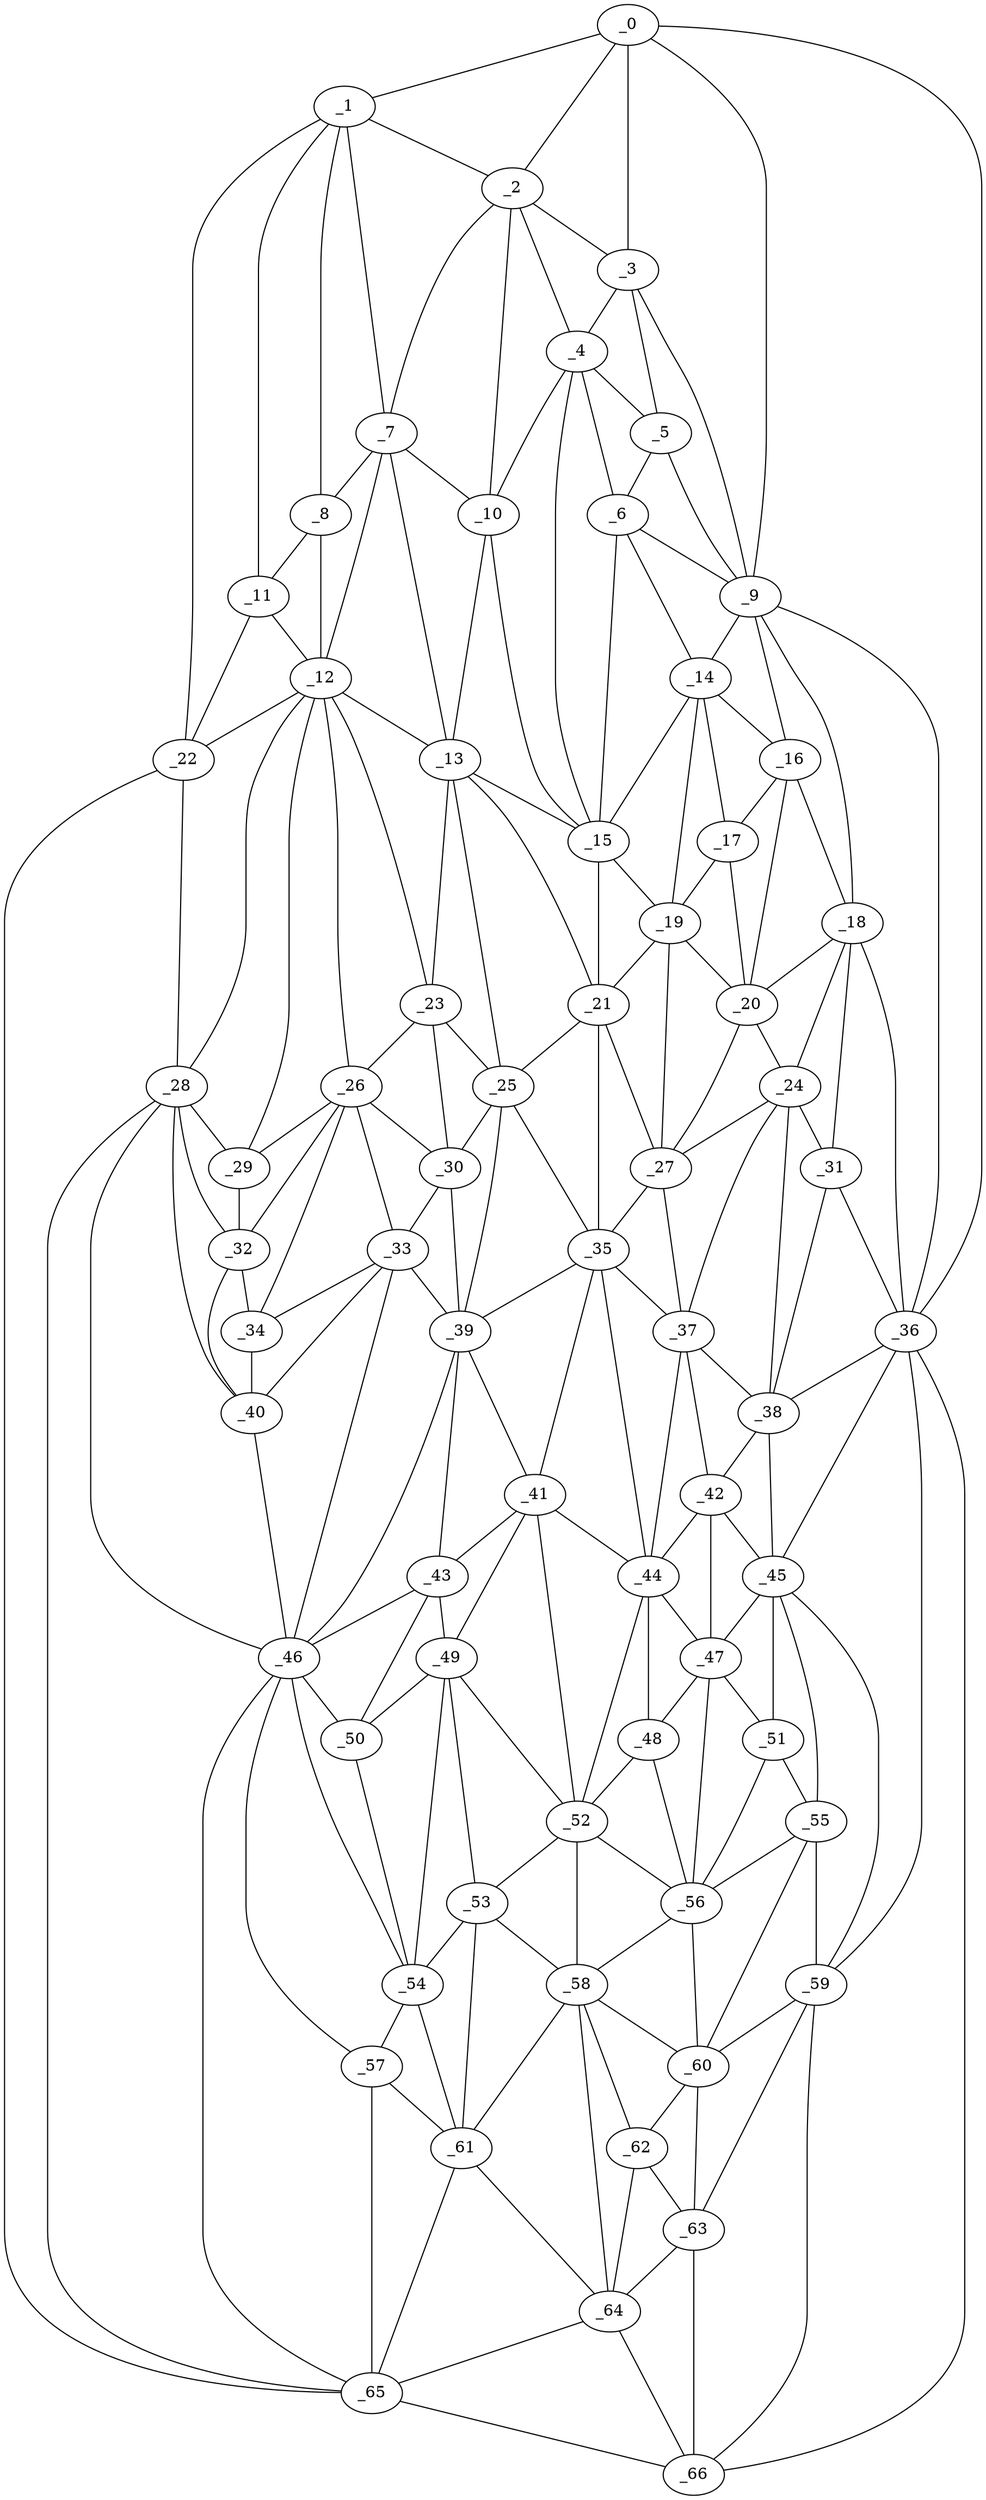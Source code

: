 graph "obj31__125.gxl" {
	_0	 [x=7,
		y=42];
	_1	 [x=7,
		y=97];
	_0 -- _1	 [valence=1];
	_2	 [x=18,
		y=52];
	_0 -- _2	 [valence=2];
	_3	 [x=21,
		y=41];
	_0 -- _3	 [valence=1];
	_9	 [x=34,
		y=31];
	_0 -- _9	 [valence=1];
	_36	 [x=77,
		y=13];
	_0 -- _36	 [valence=1];
	_1 -- _2	 [valence=1];
	_7	 [x=33,
		y=84];
	_1 -- _7	 [valence=2];
	_8	 [x=33,
		y=88];
	_1 -- _8	 [valence=2];
	_11	 [x=35,
		y=92];
	_1 -- _11	 [valence=2];
	_22	 [x=56,
		y=112];
	_1 -- _22	 [valence=1];
	_2 -- _3	 [valence=1];
	_4	 [x=28,
		y=54];
	_2 -- _4	 [valence=2];
	_2 -- _7	 [valence=2];
	_10	 [x=35,
		y=70];
	_2 -- _10	 [valence=2];
	_3 -- _4	 [valence=2];
	_5	 [x=29,
		y=42];
	_3 -- _5	 [valence=2];
	_3 -- _9	 [valence=1];
	_4 -- _5	 [valence=2];
	_6	 [x=33,
		y=44];
	_4 -- _6	 [valence=2];
	_4 -- _10	 [valence=1];
	_15	 [x=44,
		y=55];
	_4 -- _15	 [valence=1];
	_5 -- _6	 [valence=2];
	_5 -- _9	 [valence=2];
	_6 -- _9	 [valence=2];
	_14	 [x=43,
		y=40];
	_6 -- _14	 [valence=1];
	_6 -- _15	 [valence=2];
	_7 -- _8	 [valence=2];
	_7 -- _10	 [valence=2];
	_12	 [x=41,
		y=86];
	_7 -- _12	 [valence=2];
	_13	 [x=42,
		y=73];
	_7 -- _13	 [valence=2];
	_8 -- _11	 [valence=2];
	_8 -- _12	 [valence=2];
	_9 -- _14	 [valence=2];
	_16	 [x=49,
		y=27];
	_9 -- _16	 [valence=2];
	_18	 [x=54,
		y=23];
	_9 -- _18	 [valence=2];
	_9 -- _36	 [valence=2];
	_10 -- _13	 [valence=2];
	_10 -- _15	 [valence=2];
	_11 -- _12	 [valence=2];
	_11 -- _22	 [valence=2];
	_12 -- _13	 [valence=2];
	_12 -- _22	 [valence=2];
	_23	 [x=61,
		y=75];
	_12 -- _23	 [valence=2];
	_26	 [x=63,
		y=82];
	_12 -- _26	 [valence=2];
	_28	 [x=65,
		y=102];
	_12 -- _28	 [valence=2];
	_29	 [x=66,
		y=95];
	_12 -- _29	 [valence=1];
	_13 -- _15	 [valence=2];
	_21	 [x=56,
		y=58];
	_13 -- _21	 [valence=1];
	_13 -- _23	 [valence=2];
	_25	 [x=63,
		y=67];
	_13 -- _25	 [valence=2];
	_14 -- _15	 [valence=2];
	_14 -- _16	 [valence=1];
	_17	 [x=49,
		y=39];
	_14 -- _17	 [valence=1];
	_19	 [x=55,
		y=46];
	_14 -- _19	 [valence=1];
	_15 -- _19	 [valence=2];
	_15 -- _21	 [valence=2];
	_16 -- _17	 [valence=2];
	_16 -- _18	 [valence=2];
	_20	 [x=56,
		y=34];
	_16 -- _20	 [valence=2];
	_17 -- _19	 [valence=2];
	_17 -- _20	 [valence=1];
	_18 -- _20	 [valence=2];
	_24	 [x=63,
		y=27];
	_18 -- _24	 [valence=1];
	_31	 [x=69,
		y=19];
	_18 -- _31	 [valence=2];
	_18 -- _36	 [valence=1];
	_19 -- _20	 [valence=2];
	_19 -- _21	 [valence=2];
	_27	 [x=65,
		y=42];
	_19 -- _27	 [valence=1];
	_20 -- _24	 [valence=2];
	_20 -- _27	 [valence=1];
	_21 -- _25	 [valence=1];
	_21 -- _27	 [valence=2];
	_35	 [x=75,
		y=53];
	_21 -- _35	 [valence=2];
	_22 -- _28	 [valence=2];
	_65	 [x=123,
		y=80];
	_22 -- _65	 [valence=1];
	_23 -- _25	 [valence=1];
	_23 -- _26	 [valence=2];
	_30	 [x=68,
		y=75];
	_23 -- _30	 [valence=2];
	_24 -- _27	 [valence=2];
	_24 -- _31	 [valence=1];
	_37	 [x=77,
		y=34];
	_24 -- _37	 [valence=2];
	_38	 [x=79,
		y=25];
	_24 -- _38	 [valence=2];
	_25 -- _30	 [valence=1];
	_25 -- _35	 [valence=1];
	_39	 [x=79,
		y=70];
	_25 -- _39	 [valence=2];
	_26 -- _29	 [valence=2];
	_26 -- _30	 [valence=2];
	_32	 [x=71,
		y=93];
	_26 -- _32	 [valence=1];
	_33	 [x=74,
		y=77];
	_26 -- _33	 [valence=2];
	_34	 [x=74,
		y=87];
	_26 -- _34	 [valence=2];
	_27 -- _35	 [valence=1];
	_27 -- _37	 [valence=1];
	_28 -- _29	 [valence=1];
	_28 -- _32	 [valence=2];
	_40	 [x=81,
		y=88];
	_28 -- _40	 [valence=2];
	_46	 [x=87,
		y=85];
	_28 -- _46	 [valence=2];
	_28 -- _65	 [valence=2];
	_29 -- _32	 [valence=2];
	_30 -- _33	 [valence=1];
	_30 -- _39	 [valence=1];
	_31 -- _36	 [valence=1];
	_31 -- _38	 [valence=2];
	_32 -- _34	 [valence=1];
	_32 -- _40	 [valence=1];
	_33 -- _34	 [valence=1];
	_33 -- _39	 [valence=2];
	_33 -- _40	 [valence=1];
	_33 -- _46	 [valence=1];
	_34 -- _40	 [valence=2];
	_35 -- _37	 [valence=1];
	_35 -- _39	 [valence=2];
	_41	 [x=83,
		y=58];
	_35 -- _41	 [valence=2];
	_44	 [x=85,
		y=47];
	_35 -- _44	 [valence=2];
	_36 -- _38	 [valence=1];
	_45	 [x=87,
		y=20];
	_36 -- _45	 [valence=2];
	_59	 [x=112,
		y=23];
	_36 -- _59	 [valence=2];
	_66	 [x=125,
		y=25];
	_36 -- _66	 [valence=1];
	_37 -- _38	 [valence=2];
	_42	 [x=84,
		y=34];
	_37 -- _42	 [valence=2];
	_37 -- _44	 [valence=2];
	_38 -- _42	 [valence=1];
	_38 -- _45	 [valence=2];
	_39 -- _41	 [valence=2];
	_43	 [x=84,
		y=68];
	_39 -- _43	 [valence=2];
	_39 -- _46	 [valence=2];
	_40 -- _46	 [valence=1];
	_41 -- _43	 [valence=2];
	_41 -- _44	 [valence=1];
	_49	 [x=94,
		y=68];
	_41 -- _49	 [valence=2];
	_52	 [x=99,
		y=55];
	_41 -- _52	 [valence=1];
	_42 -- _44	 [valence=2];
	_42 -- _45	 [valence=2];
	_47	 [x=90,
		y=33];
	_42 -- _47	 [valence=2];
	_43 -- _46	 [valence=2];
	_43 -- _49	 [valence=1];
	_50	 [x=94,
		y=76];
	_43 -- _50	 [valence=2];
	_44 -- _47	 [valence=2];
	_48	 [x=94,
		y=45];
	_44 -- _48	 [valence=2];
	_44 -- _52	 [valence=2];
	_45 -- _47	 [valence=2];
	_51	 [x=96,
		y=28];
	_45 -- _51	 [valence=2];
	_55	 [x=105,
		y=26];
	_45 -- _55	 [valence=2];
	_45 -- _59	 [valence=1];
	_46 -- _50	 [valence=2];
	_54	 [x=104,
		y=77];
	_46 -- _54	 [valence=2];
	_57	 [x=110,
		y=77];
	_46 -- _57	 [valence=2];
	_46 -- _65	 [valence=1];
	_47 -- _48	 [valence=1];
	_47 -- _51	 [valence=2];
	_56	 [x=106,
		y=37];
	_47 -- _56	 [valence=1];
	_48 -- _52	 [valence=2];
	_48 -- _56	 [valence=1];
	_49 -- _50	 [valence=1];
	_49 -- _52	 [valence=2];
	_53	 [x=101,
		y=64];
	_49 -- _53	 [valence=2];
	_49 -- _54	 [valence=2];
	_50 -- _54	 [valence=1];
	_51 -- _55	 [valence=2];
	_51 -- _56	 [valence=2];
	_52 -- _53	 [valence=1];
	_52 -- _56	 [valence=2];
	_58	 [x=111,
		y=55];
	_52 -- _58	 [valence=1];
	_53 -- _54	 [valence=1];
	_53 -- _58	 [valence=1];
	_61	 [x=112,
		y=73];
	_53 -- _61	 [valence=2];
	_54 -- _57	 [valence=2];
	_54 -- _61	 [valence=2];
	_55 -- _56	 [valence=2];
	_55 -- _59	 [valence=1];
	_60	 [x=112,
		y=38];
	_55 -- _60	 [valence=2];
	_56 -- _58	 [valence=2];
	_56 -- _60	 [valence=1];
	_57 -- _61	 [valence=2];
	_57 -- _65	 [valence=2];
	_58 -- _60	 [valence=2];
	_58 -- _61	 [valence=1];
	_62	 [x=116,
		y=53];
	_58 -- _62	 [valence=2];
	_64	 [x=121,
		y=71];
	_58 -- _64	 [valence=2];
	_59 -- _60	 [valence=1];
	_63	 [x=119,
		y=39];
	_59 -- _63	 [valence=2];
	_59 -- _66	 [valence=1];
	_60 -- _62	 [valence=2];
	_60 -- _63	 [valence=2];
	_61 -- _64	 [valence=2];
	_61 -- _65	 [valence=1];
	_62 -- _63	 [valence=2];
	_62 -- _64	 [valence=2];
	_63 -- _64	 [valence=2];
	_63 -- _66	 [valence=1];
	_64 -- _65	 [valence=2];
	_64 -- _66	 [valence=2];
	_65 -- _66	 [valence=1];
}
